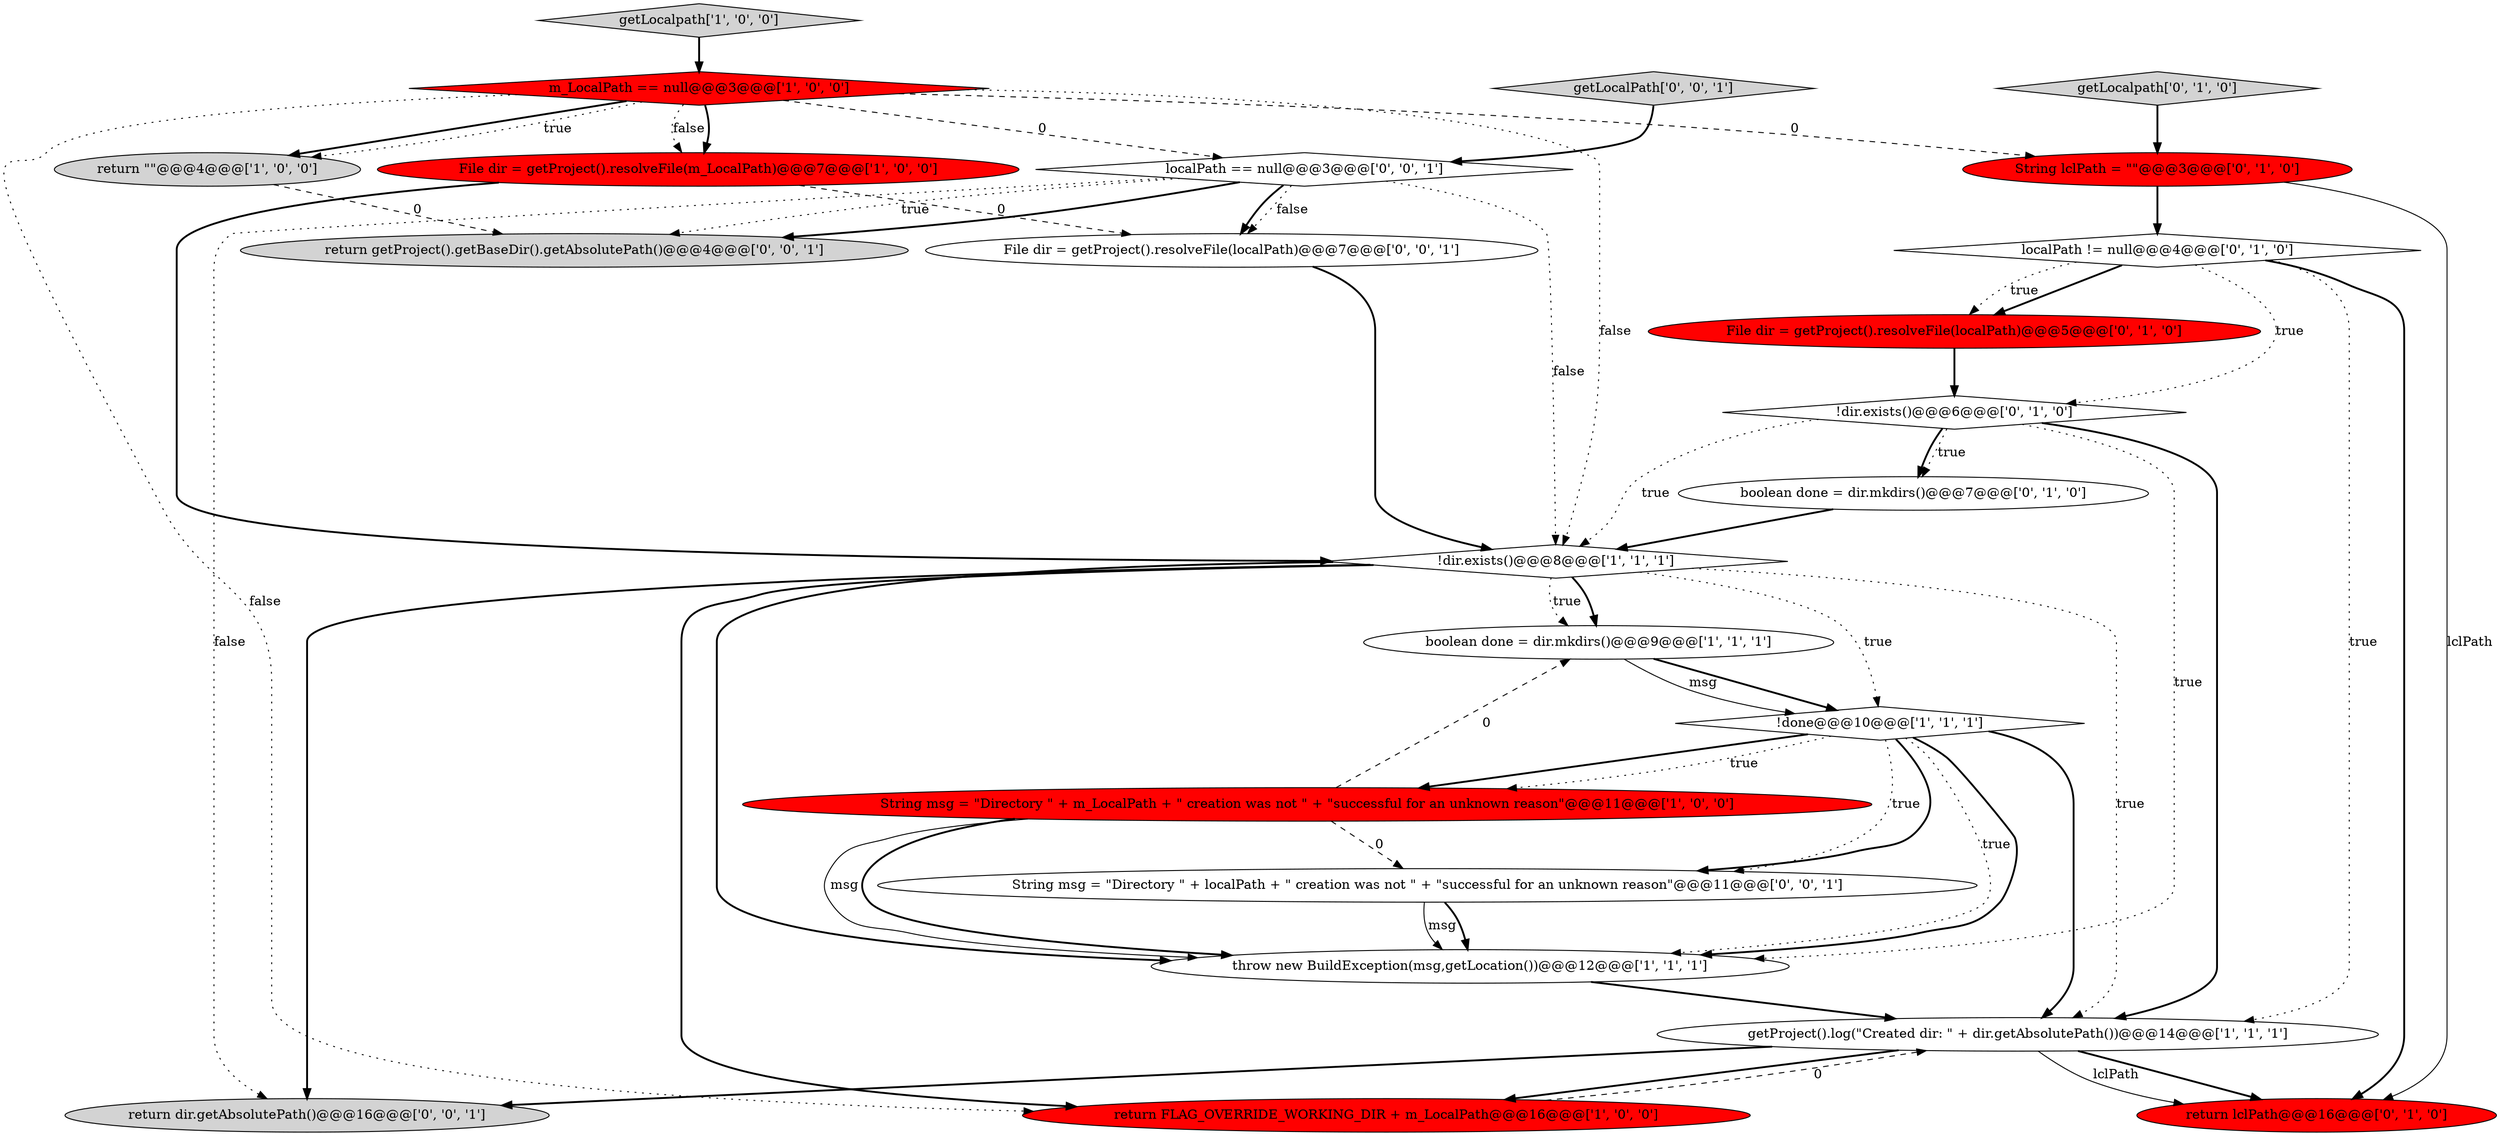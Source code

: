 digraph {
18 [style = filled, label = "File dir = getProject().resolveFile(localPath)@@@7@@@['0', '0', '1']", fillcolor = white, shape = ellipse image = "AAA0AAABBB3BBB"];
22 [style = filled, label = "localPath == null@@@3@@@['0', '0', '1']", fillcolor = white, shape = diamond image = "AAA0AAABBB3BBB"];
19 [style = filled, label = "return dir.getAbsolutePath()@@@16@@@['0', '0', '1']", fillcolor = lightgray, shape = ellipse image = "AAA0AAABBB3BBB"];
0 [style = filled, label = "return \"\"@@@4@@@['1', '0', '0']", fillcolor = lightgray, shape = ellipse image = "AAA0AAABBB1BBB"];
13 [style = filled, label = "boolean done = dir.mkdirs()@@@7@@@['0', '1', '0']", fillcolor = white, shape = ellipse image = "AAA0AAABBB2BBB"];
10 [style = filled, label = "File dir = getProject().resolveFile(m_LocalPath)@@@7@@@['1', '0', '0']", fillcolor = red, shape = ellipse image = "AAA1AAABBB1BBB"];
12 [style = filled, label = "!dir.exists()@@@6@@@['0', '1', '0']", fillcolor = white, shape = diamond image = "AAA0AAABBB2BBB"];
21 [style = filled, label = "String msg = \"Directory \" + localPath + \" creation was not \" + \"successful for an unknown reason\"@@@11@@@['0', '0', '1']", fillcolor = white, shape = ellipse image = "AAA0AAABBB3BBB"];
16 [style = filled, label = "String lclPath = \"\"@@@3@@@['0', '1', '0']", fillcolor = red, shape = ellipse image = "AAA1AAABBB2BBB"];
20 [style = filled, label = "return getProject().getBaseDir().getAbsolutePath()@@@4@@@['0', '0', '1']", fillcolor = lightgray, shape = ellipse image = "AAA0AAABBB3BBB"];
2 [style = filled, label = "String msg = \"Directory \" + m_LocalPath + \" creation was not \" + \"successful for an unknown reason\"@@@11@@@['1', '0', '0']", fillcolor = red, shape = ellipse image = "AAA1AAABBB1BBB"];
11 [style = filled, label = "File dir = getProject().resolveFile(localPath)@@@5@@@['0', '1', '0']", fillcolor = red, shape = ellipse image = "AAA1AAABBB2BBB"];
9 [style = filled, label = "getLocalpath['1', '0', '0']", fillcolor = lightgray, shape = diamond image = "AAA0AAABBB1BBB"];
14 [style = filled, label = "getLocalpath['0', '1', '0']", fillcolor = lightgray, shape = diamond image = "AAA0AAABBB2BBB"];
1 [style = filled, label = "boolean done = dir.mkdirs()@@@9@@@['1', '1', '1']", fillcolor = white, shape = ellipse image = "AAA0AAABBB1BBB"];
6 [style = filled, label = "return FLAG_OVERRIDE_WORKING_DIR + m_LocalPath@@@16@@@['1', '0', '0']", fillcolor = red, shape = ellipse image = "AAA1AAABBB1BBB"];
5 [style = filled, label = "getProject().log(\"Created dir: \" + dir.getAbsolutePath())@@@14@@@['1', '1', '1']", fillcolor = white, shape = ellipse image = "AAA0AAABBB1BBB"];
15 [style = filled, label = "localPath != null@@@4@@@['0', '1', '0']", fillcolor = white, shape = diamond image = "AAA0AAABBB2BBB"];
23 [style = filled, label = "getLocalPath['0', '0', '1']", fillcolor = lightgray, shape = diamond image = "AAA0AAABBB3BBB"];
4 [style = filled, label = "throw new BuildException(msg,getLocation())@@@12@@@['1', '1', '1']", fillcolor = white, shape = ellipse image = "AAA0AAABBB1BBB"];
3 [style = filled, label = "!dir.exists()@@@8@@@['1', '1', '1']", fillcolor = white, shape = diamond image = "AAA0AAABBB1BBB"];
7 [style = filled, label = "m_LocalPath == null@@@3@@@['1', '0', '0']", fillcolor = red, shape = diamond image = "AAA1AAABBB1BBB"];
8 [style = filled, label = "!done@@@10@@@['1', '1', '1']", fillcolor = white, shape = diamond image = "AAA0AAABBB1BBB"];
17 [style = filled, label = "return lclPath@@@16@@@['0', '1', '0']", fillcolor = red, shape = ellipse image = "AAA1AAABBB2BBB"];
15->5 [style = dotted, label="true"];
14->16 [style = bold, label=""];
16->15 [style = bold, label=""];
12->3 [style = dotted, label="true"];
22->19 [style = dotted, label="false"];
18->3 [style = bold, label=""];
1->8 [style = bold, label=""];
12->5 [style = bold, label=""];
22->3 [style = dotted, label="false"];
8->21 [style = dotted, label="true"];
3->1 [style = bold, label=""];
7->10 [style = bold, label=""];
7->16 [style = dashed, label="0"];
7->3 [style = dotted, label="false"];
8->2 [style = dotted, label="true"];
10->3 [style = bold, label=""];
3->6 [style = bold, label=""];
7->0 [style = bold, label=""];
11->12 [style = bold, label=""];
7->0 [style = dotted, label="true"];
9->7 [style = bold, label=""];
5->17 [style = bold, label=""];
2->4 [style = bold, label=""];
3->4 [style = bold, label=""];
0->20 [style = dashed, label="0"];
8->4 [style = dotted, label="true"];
7->6 [style = dotted, label="false"];
5->19 [style = bold, label=""];
12->13 [style = bold, label=""];
15->17 [style = bold, label=""];
5->17 [style = solid, label="lclPath"];
12->13 [style = dotted, label="true"];
3->5 [style = dotted, label="true"];
22->18 [style = bold, label=""];
22->20 [style = dotted, label="true"];
23->22 [style = bold, label=""];
5->6 [style = bold, label=""];
8->5 [style = bold, label=""];
8->2 [style = bold, label=""];
15->11 [style = bold, label=""];
13->3 [style = bold, label=""];
22->20 [style = bold, label=""];
3->19 [style = bold, label=""];
2->21 [style = dashed, label="0"];
6->5 [style = dashed, label="0"];
15->11 [style = dotted, label="true"];
1->8 [style = solid, label="msg"];
15->12 [style = dotted, label="true"];
7->10 [style = dotted, label="false"];
8->21 [style = bold, label=""];
2->4 [style = solid, label="msg"];
22->18 [style = dotted, label="false"];
21->4 [style = solid, label="msg"];
12->4 [style = dotted, label="true"];
2->1 [style = dashed, label="0"];
8->4 [style = bold, label=""];
3->8 [style = dotted, label="true"];
3->1 [style = dotted, label="true"];
4->5 [style = bold, label=""];
7->22 [style = dashed, label="0"];
10->18 [style = dashed, label="0"];
16->17 [style = solid, label="lclPath"];
21->4 [style = bold, label=""];
}
